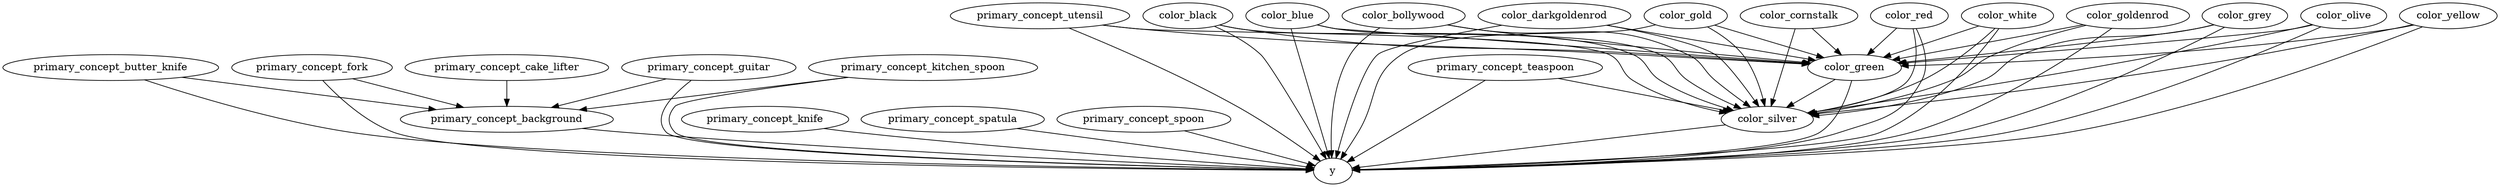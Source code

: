 strict digraph  {
primary_concept_background;
y;
primary_concept_butter_knife;
primary_concept_fork;
primary_concept_guitar;
primary_concept_kitchen_spoon;
primary_concept_knife;
primary_concept_spatula;
primary_concept_spoon;
primary_concept_teaspoon;
primary_concept_utensil;
color_black;
color_blue;
color_bollywood;
color_darkgoldenrod;
color_gold;
color_goldenrod;
color_green;
color_grey;
color_olive;
color_red;
color_silver;
color_white;
color_yellow;
primary_concept_cake_lifter;
color_cornstalk;
primary_concept_background -> y;
primary_concept_butter_knife -> y;
primary_concept_butter_knife -> primary_concept_background;
primary_concept_fork -> y;
primary_concept_fork -> primary_concept_background;
primary_concept_guitar -> y;
primary_concept_guitar -> primary_concept_background;
primary_concept_kitchen_spoon -> y;
primary_concept_kitchen_spoon -> primary_concept_background;
primary_concept_knife -> y;
primary_concept_spatula -> y;
primary_concept_spoon -> y;
primary_concept_teaspoon -> y;
primary_concept_teaspoon -> color_silver;
primary_concept_utensil -> y;
primary_concept_utensil -> color_green;
primary_concept_utensil -> color_silver;
color_black -> y;
color_black -> color_green;
color_black -> color_silver;
color_blue -> y;
color_blue -> color_green;
color_blue -> color_silver;
color_bollywood -> y;
color_bollywood -> color_green;
color_bollywood -> color_silver;
color_darkgoldenrod -> y;
color_darkgoldenrod -> color_green;
color_darkgoldenrod -> color_silver;
color_gold -> y;
color_gold -> color_green;
color_gold -> color_silver;
color_goldenrod -> y;
color_goldenrod -> color_green;
color_goldenrod -> color_silver;
color_green -> y;
color_green -> color_silver;
color_grey -> y;
color_grey -> color_green;
color_grey -> color_silver;
color_olive -> y;
color_olive -> color_green;
color_olive -> color_silver;
color_red -> y;
color_red -> color_green;
color_red -> color_silver;
color_silver -> y;
color_white -> y;
color_white -> color_green;
color_white -> color_silver;
color_yellow -> y;
color_yellow -> color_green;
color_yellow -> color_silver;
primary_concept_cake_lifter -> primary_concept_background;
color_cornstalk -> color_green;
color_cornstalk -> color_silver;
}
